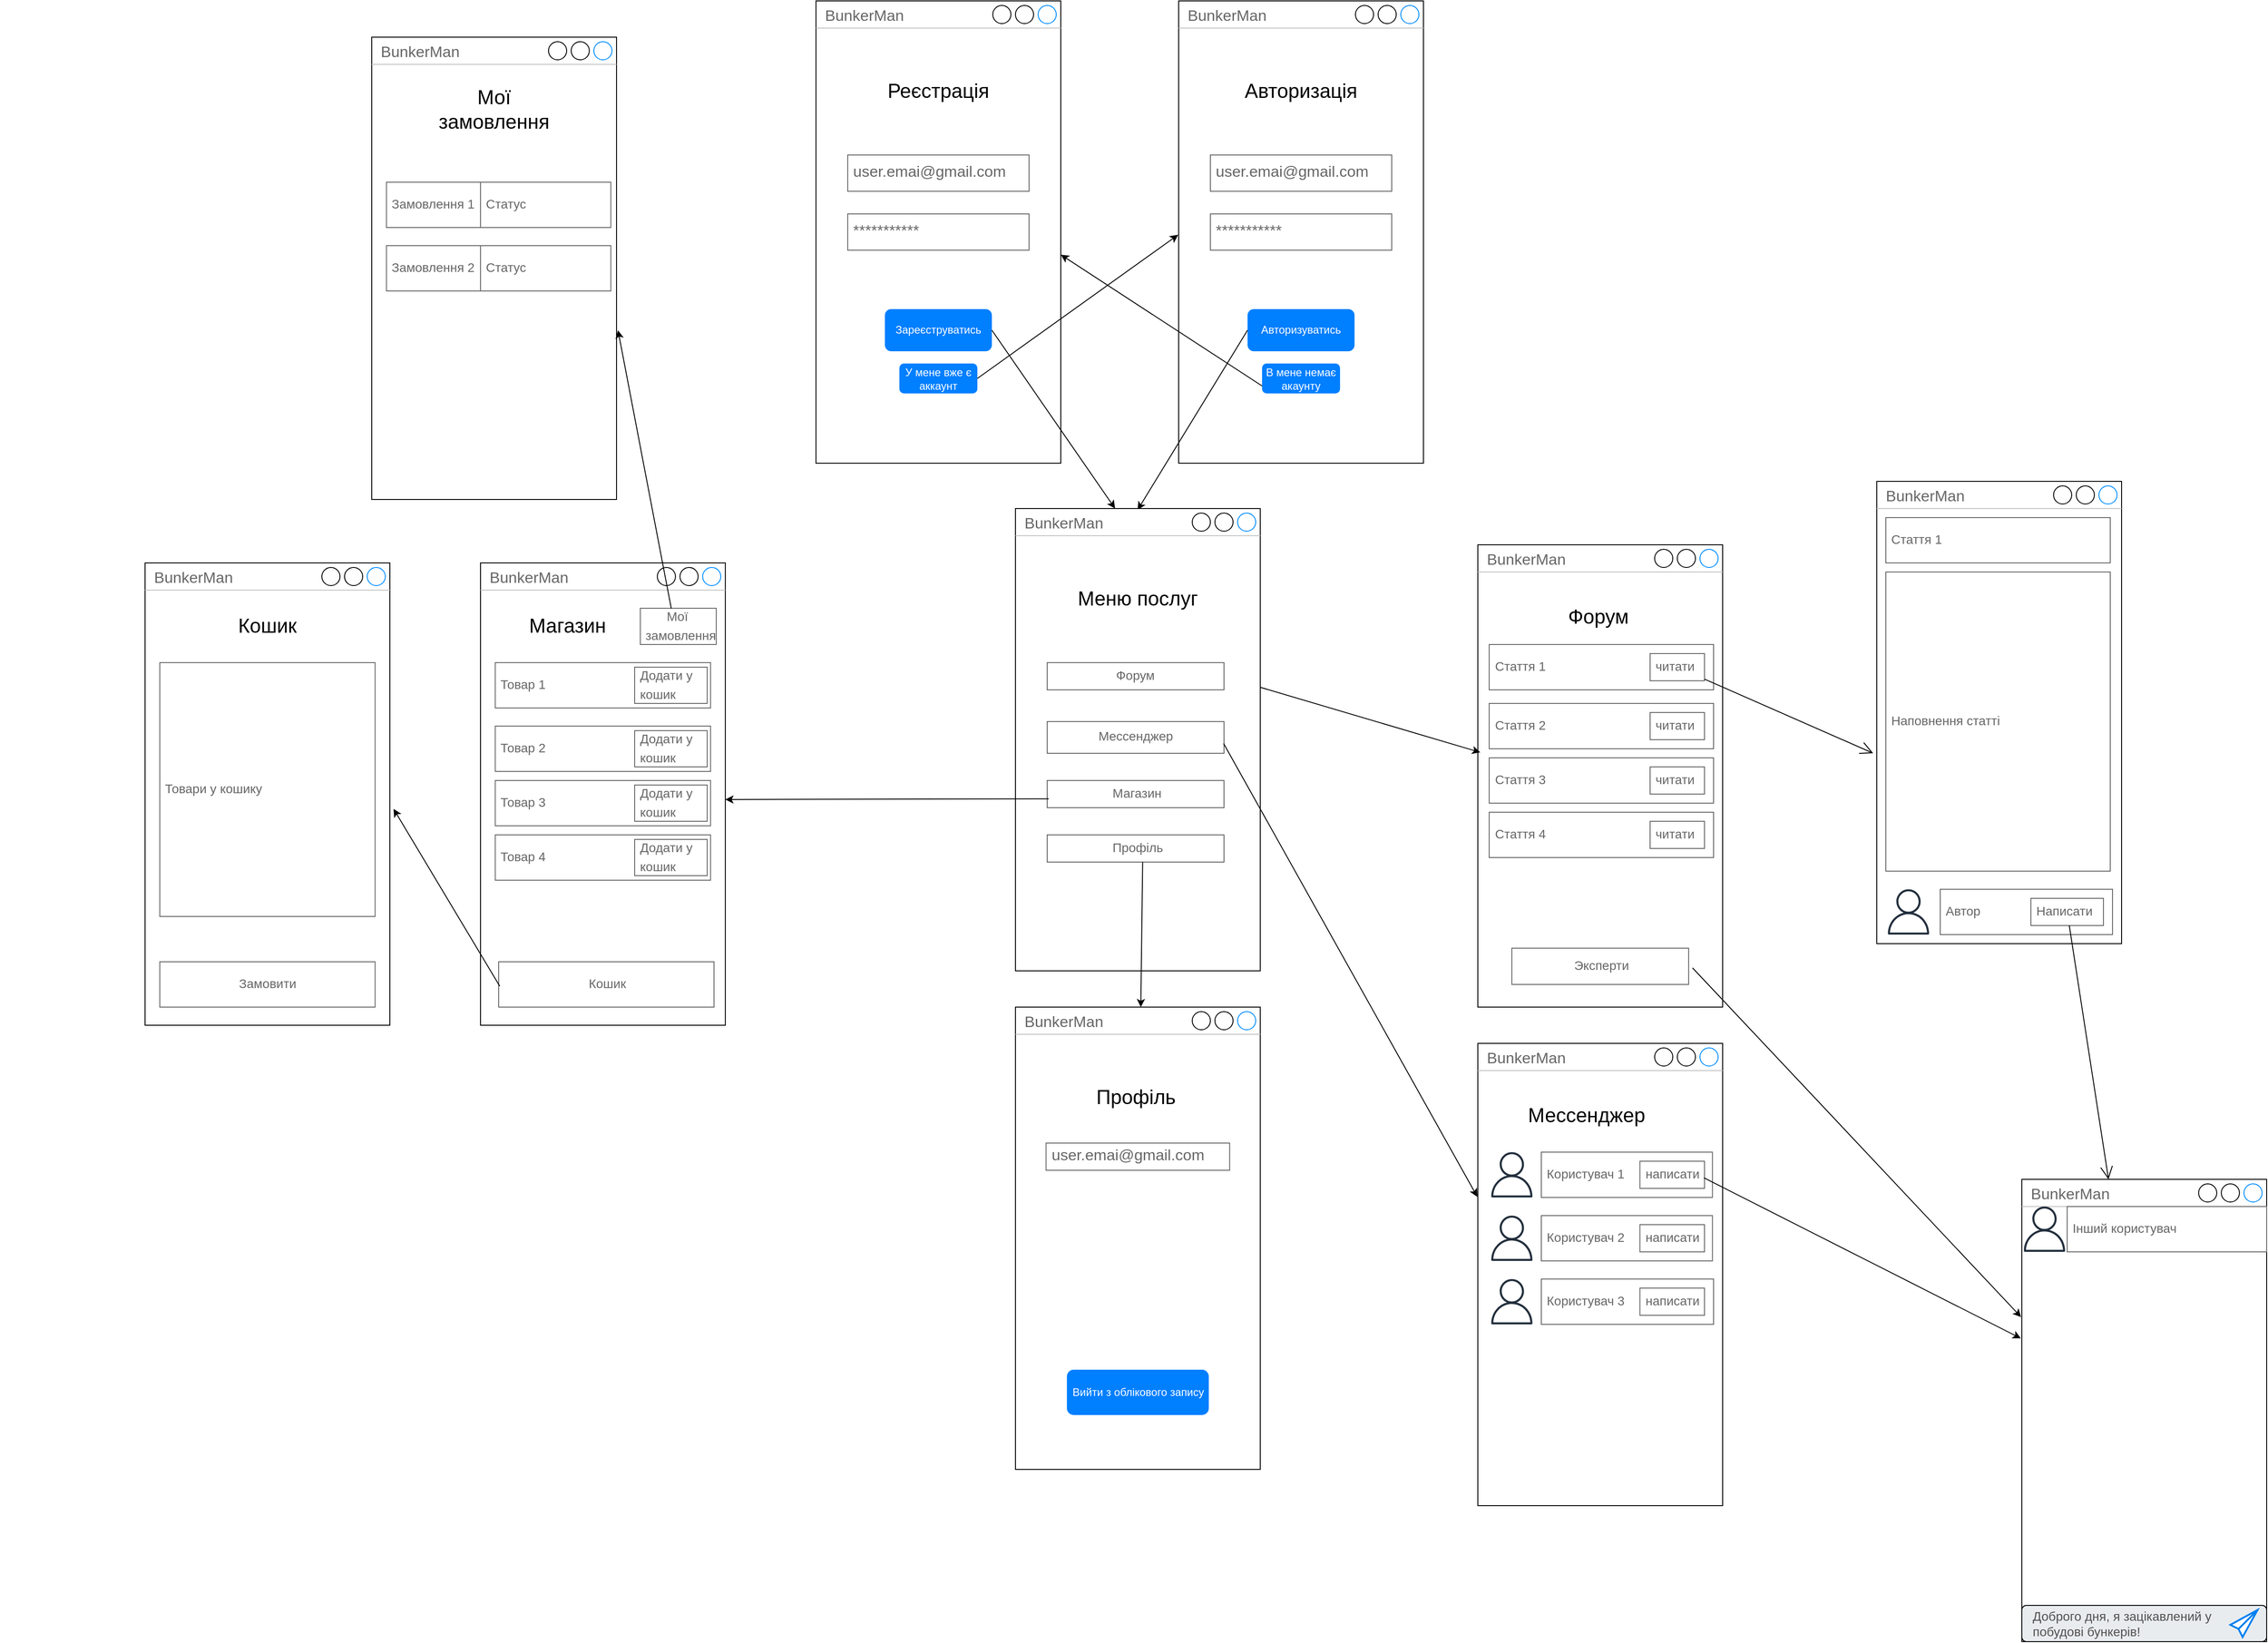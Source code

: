 <mxfile version="22.0.8" type="device" pages="3">
  <diagram id="u8xKycBFvYfiMleegf5N" name="Страница — 3">
    <mxGraphModel dx="6570" dy="2643" grid="1" gridSize="10" guides="1" tooltips="1" connect="1" arrows="1" fold="1" page="1" pageScale="1" pageWidth="1950" pageHeight="1410" math="0" shadow="0">
      <root>
        <mxCell id="0" />
        <mxCell id="1" parent="0" />
        <mxCell id="Aqq1I214zee01IiZER_P-8" value="" style="group" parent="1" vertex="1" connectable="0">
          <mxGeometry x="170" y="330" width="270" height="510" as="geometry" />
        </mxCell>
        <mxCell id="ZAoN_T7L9VO_6eI0HGAk-2" value="BunkerMan" style="strokeWidth=1;shadow=0;dashed=0;align=center;html=1;shape=mxgraph.mockup.containers.window;align=left;verticalAlign=top;spacingLeft=8;strokeColor2=#008cff;strokeColor3=#c4c4c4;fontColor=#666666;mainText=;fontSize=17;labelBackgroundColor=none;whiteSpace=wrap;" parent="Aqq1I214zee01IiZER_P-8" vertex="1">
          <mxGeometry width="270" height="510" as="geometry" />
        </mxCell>
        <mxCell id="Aqq1I214zee01IiZER_P-1" value="user.emai@gmail.com" style="strokeWidth=1;shadow=0;dashed=0;align=center;html=1;shape=mxgraph.mockup.text.textBox;fontColor=#666666;align=left;fontSize=17;spacingLeft=4;spacingTop=-3;whiteSpace=wrap;strokeColor=#666666;mainText=" parent="Aqq1I214zee01IiZER_P-8" vertex="1">
          <mxGeometry x="35" y="170" width="200" height="40" as="geometry" />
        </mxCell>
        <mxCell id="Aqq1I214zee01IiZER_P-2" value="***********" style="strokeWidth=1;shadow=0;dashed=0;align=center;html=1;shape=mxgraph.mockup.text.textBox;fontColor=#666666;align=left;fontSize=17;spacingLeft=4;spacingTop=-3;whiteSpace=wrap;strokeColor=#666666;mainText=" parent="Aqq1I214zee01IiZER_P-8" vertex="1">
          <mxGeometry x="35" y="235" width="200" height="40" as="geometry" />
        </mxCell>
        <mxCell id="Aqq1I214zee01IiZER_P-4" value="Реєстрація" style="text;html=1;strokeColor=none;fillColor=none;align=center;verticalAlign=middle;whiteSpace=wrap;rounded=0;fontSize=22;" parent="Aqq1I214zee01IiZER_P-8" vertex="1">
          <mxGeometry x="60" y="70" width="150" height="60" as="geometry" />
        </mxCell>
        <mxCell id="Aqq1I214zee01IiZER_P-6" value="Зареєструватись" style="rounded=1;fillColor=#007FFF;strokeColor=none;html=1;whiteSpace=wrap;fontColor=#ffffff;align=center;verticalAlign=middle;fontStyle=0;fontSize=12;sketch=0;" parent="Aqq1I214zee01IiZER_P-8" vertex="1">
          <mxGeometry x="76" y="340" width="118" height="46.5" as="geometry" />
        </mxCell>
        <mxCell id="Aqq1I214zee01IiZER_P-7" value="У мене вже є аккаунт" style="rounded=1;fillColor=#007FFF;strokeColor=none;html=1;whiteSpace=wrap;fontColor=#ffffff;align=center;verticalAlign=middle;fontStyle=0;fontSize=12;sketch=0;" parent="Aqq1I214zee01IiZER_P-8" vertex="1">
          <mxGeometry x="92" y="400" width="86" height="33" as="geometry" />
        </mxCell>
        <mxCell id="Aqq1I214zee01IiZER_P-10" value="" style="group" parent="1" vertex="1" connectable="0">
          <mxGeometry x="570" y="330" width="270" height="510" as="geometry" />
        </mxCell>
        <mxCell id="Aqq1I214zee01IiZER_P-11" value="BunkerMan" style="strokeWidth=1;shadow=0;dashed=0;align=center;html=1;shape=mxgraph.mockup.containers.window;align=left;verticalAlign=top;spacingLeft=8;strokeColor2=#008cff;strokeColor3=#c4c4c4;fontColor=#666666;mainText=;fontSize=17;labelBackgroundColor=none;whiteSpace=wrap;" parent="Aqq1I214zee01IiZER_P-10" vertex="1">
          <mxGeometry width="270" height="510" as="geometry" />
        </mxCell>
        <mxCell id="Aqq1I214zee01IiZER_P-12" value="user.emai@gmail.com" style="strokeWidth=1;shadow=0;dashed=0;align=center;html=1;shape=mxgraph.mockup.text.textBox;fontColor=#666666;align=left;fontSize=17;spacingLeft=4;spacingTop=-3;whiteSpace=wrap;strokeColor=#666666;mainText=" parent="Aqq1I214zee01IiZER_P-10" vertex="1">
          <mxGeometry x="35" y="170" width="200" height="40" as="geometry" />
        </mxCell>
        <mxCell id="Aqq1I214zee01IiZER_P-13" value="***********" style="strokeWidth=1;shadow=0;dashed=0;align=center;html=1;shape=mxgraph.mockup.text.textBox;fontColor=#666666;align=left;fontSize=17;spacingLeft=4;spacingTop=-3;whiteSpace=wrap;strokeColor=#666666;mainText=" parent="Aqq1I214zee01IiZER_P-10" vertex="1">
          <mxGeometry x="35" y="235" width="200" height="40" as="geometry" />
        </mxCell>
        <mxCell id="Aqq1I214zee01IiZER_P-14" value="Авторизація" style="text;html=1;strokeColor=none;fillColor=none;align=center;verticalAlign=middle;whiteSpace=wrap;rounded=0;fontSize=22;" parent="Aqq1I214zee01IiZER_P-10" vertex="1">
          <mxGeometry x="60" y="70" width="150" height="60" as="geometry" />
        </mxCell>
        <mxCell id="Aqq1I214zee01IiZER_P-15" value="Авторизуватись" style="rounded=1;fillColor=#007FFF;strokeColor=none;html=1;whiteSpace=wrap;fontColor=#ffffff;align=center;verticalAlign=middle;fontStyle=0;fontSize=12;sketch=0;" parent="Aqq1I214zee01IiZER_P-10" vertex="1">
          <mxGeometry x="76" y="340" width="118" height="46.5" as="geometry" />
        </mxCell>
        <mxCell id="Aqq1I214zee01IiZER_P-16" value="В мене немає акаунту" style="rounded=1;fillColor=#007FFF;strokeColor=none;html=1;whiteSpace=wrap;fontColor=#ffffff;align=center;verticalAlign=middle;fontStyle=0;fontSize=12;sketch=0;" parent="Aqq1I214zee01IiZER_P-10" vertex="1">
          <mxGeometry x="92" y="400" width="86" height="33" as="geometry" />
        </mxCell>
        <mxCell id="Aqq1I214zee01IiZER_P-31" value="" style="endArrow=classic;html=1;rounded=0;exitX=0;exitY=0.75;exitDx=0;exitDy=0;entryX=1;entryY=0.549;entryDx=0;entryDy=0;entryPerimeter=0;" parent="1" source="Aqq1I214zee01IiZER_P-16" target="ZAoN_T7L9VO_6eI0HGAk-2" edge="1">
          <mxGeometry width="50" height="50" relative="1" as="geometry">
            <mxPoint x="700" y="720" as="sourcePoint" />
            <mxPoint x="750" y="670" as="targetPoint" />
          </mxGeometry>
        </mxCell>
        <mxCell id="Aqq1I214zee01IiZER_P-33" value="" style="endArrow=classic;html=1;rounded=0;exitX=1;exitY=0.5;exitDx=0;exitDy=0;entryX=-0.002;entryY=0.506;entryDx=0;entryDy=0;entryPerimeter=0;" parent="1" source="Aqq1I214zee01IiZER_P-7" target="Aqq1I214zee01IiZER_P-11" edge="1">
          <mxGeometry width="50" height="50" relative="1" as="geometry">
            <mxPoint x="700" y="720" as="sourcePoint" />
            <mxPoint x="750" y="670" as="targetPoint" />
          </mxGeometry>
        </mxCell>
        <mxCell id="Aqq1I214zee01IiZER_P-34" value="" style="endArrow=classic;html=1;rounded=0;exitX=0;exitY=0.5;exitDx=0;exitDy=0;entryX=0.499;entryY=0.003;entryDx=0;entryDy=0;entryPerimeter=0;" parent="1" source="Aqq1I214zee01IiZER_P-15" target="Aqq1I214zee01IiZER_P-23" edge="1">
          <mxGeometry width="50" height="50" relative="1" as="geometry">
            <mxPoint x="700" y="830" as="sourcePoint" />
            <mxPoint x="750" y="780" as="targetPoint" />
          </mxGeometry>
        </mxCell>
        <mxCell id="Aqq1I214zee01IiZER_P-35" value="" style="endArrow=classic;html=1;rounded=0;exitX=1;exitY=0.5;exitDx=0;exitDy=0;entryX=0.407;entryY=0;entryDx=0;entryDy=0;entryPerimeter=0;" parent="1" source="Aqq1I214zee01IiZER_P-6" target="Aqq1I214zee01IiZER_P-23" edge="1">
          <mxGeometry width="50" height="50" relative="1" as="geometry">
            <mxPoint x="700" y="830" as="sourcePoint" />
            <mxPoint x="750" y="780" as="targetPoint" />
          </mxGeometry>
        </mxCell>
        <mxCell id="Aqq1I214zee01IiZER_P-36" value="" style="group" parent="1" vertex="1" connectable="0">
          <mxGeometry x="-200" y="950" width="270" height="750" as="geometry" />
        </mxCell>
        <mxCell id="Aqq1I214zee01IiZER_P-37" value="BunkerMan" style="strokeWidth=1;shadow=0;dashed=0;align=center;html=1;shape=mxgraph.mockup.containers.window;align=left;verticalAlign=top;spacingLeft=8;strokeColor2=#008cff;strokeColor3=#c4c4c4;fontColor=#666666;mainText=;fontSize=17;labelBackgroundColor=none;whiteSpace=wrap;" parent="Aqq1I214zee01IiZER_P-36" vertex="1">
          <mxGeometry width="270" height="510" as="geometry" />
        </mxCell>
        <mxCell id="Aqq1I214zee01IiZER_P-40" value="Магазин" style="text;html=1;strokeColor=none;fillColor=none;align=center;verticalAlign=middle;whiteSpace=wrap;rounded=0;fontSize=22;" parent="Aqq1I214zee01IiZER_P-36" vertex="1">
          <mxGeometry x="16.25" y="40" width="160" height="60" as="geometry" />
        </mxCell>
        <mxCell id="Aqq1I214zee01IiZER_P-49" value="" style="group" parent="Aqq1I214zee01IiZER_P-36" vertex="1" connectable="0">
          <mxGeometry x="-530" width="800" height="750" as="geometry" />
        </mxCell>
        <mxCell id="KywnLDhE76TLJsrBMPEk-100" value="&lt;span style=&quot;font-size: 14px;&quot;&gt;&lt;span style=&quot;white-space: pre;&quot;&gt;&#x9;&lt;/span&gt;&lt;span style=&quot;white-space: pre;&quot;&gt;&#x9;&lt;/span&gt;&lt;span style=&quot;white-space: pre;&quot;&gt;&#x9;&lt;/span&gt;Кошик&lt;/span&gt;" style="strokeWidth=1;shadow=0;dashed=0;align=center;html=1;shape=mxgraph.mockup.text.textBox;fontColor=#666666;align=left;fontSize=17;spacingLeft=4;spacingTop=-3;whiteSpace=wrap;strokeColor=#666666;mainText=" parent="Aqq1I214zee01IiZER_P-49" vertex="1">
          <mxGeometry x="550" y="440" width="237.5" height="50" as="geometry" />
        </mxCell>
        <mxCell id="KywnLDhE76TLJsrBMPEk-101" value="&lt;span style=&quot;font-size: 14px;&quot;&gt;&amp;nbsp; &amp;nbsp; &amp;nbsp; Мої замовлення&lt;br&gt;&lt;/span&gt;" style="strokeWidth=1;shadow=0;dashed=0;align=center;html=1;shape=mxgraph.mockup.text.textBox;fontColor=#666666;align=left;fontSize=17;spacingLeft=4;spacingTop=-3;whiteSpace=wrap;strokeColor=#666666;mainText=" parent="Aqq1I214zee01IiZER_P-49" vertex="1">
          <mxGeometry x="706.25" y="50" width="83.75" height="40" as="geometry" />
        </mxCell>
        <mxCell id="KywnLDhE76TLJsrBMPEk-148" value="BunkerMan" style="strokeWidth=1;shadow=0;dashed=0;align=center;html=1;shape=mxgraph.mockup.containers.window;align=left;verticalAlign=top;spacingLeft=8;strokeColor2=#008cff;strokeColor3=#c4c4c4;fontColor=#666666;mainText=;fontSize=17;labelBackgroundColor=none;whiteSpace=wrap;" parent="Aqq1I214zee01IiZER_P-49" vertex="1">
          <mxGeometry x="160" width="270" height="510" as="geometry" />
        </mxCell>
        <mxCell id="KywnLDhE76TLJsrBMPEk-152" value="&lt;span style=&quot;font-size: 14px;&quot;&gt;&lt;span style=&quot;white-space: pre;&quot;&gt;&#x9;&lt;/span&gt;&lt;span style=&quot;white-space: pre;&quot;&gt;&#x9;&lt;/span&gt;&amp;nbsp; &amp;nbsp; &amp;nbsp;Замовити&lt;/span&gt;" style="strokeWidth=1;shadow=0;dashed=0;align=center;html=1;shape=mxgraph.mockup.text.textBox;fontColor=#666666;align=left;fontSize=17;spacingLeft=4;spacingTop=-3;whiteSpace=wrap;strokeColor=#666666;mainText=" parent="Aqq1I214zee01IiZER_P-49" vertex="1">
          <mxGeometry x="176.25" y="440" width="237.5" height="50" as="geometry" />
        </mxCell>
        <mxCell id="KywnLDhE76TLJsrBMPEk-153" value="&lt;span style=&quot;font-size: 14px;&quot;&gt;Товари у кошику&lt;/span&gt;" style="strokeWidth=1;shadow=0;dashed=0;align=center;html=1;shape=mxgraph.mockup.text.textBox;fontColor=#666666;align=left;fontSize=17;spacingLeft=4;spacingTop=-3;whiteSpace=wrap;strokeColor=#666666;mainText=" parent="Aqq1I214zee01IiZER_P-49" vertex="1">
          <mxGeometry x="176.25" y="110" width="237.5" height="280" as="geometry" />
        </mxCell>
        <mxCell id="KywnLDhE76TLJsrBMPEk-154" value="Кошик" style="text;html=1;strokeColor=none;fillColor=none;align=center;verticalAlign=middle;whiteSpace=wrap;rounded=0;fontSize=22;" parent="Aqq1I214zee01IiZER_P-49" vertex="1">
          <mxGeometry x="215" y="40" width="160" height="60" as="geometry" />
        </mxCell>
        <mxCell id="Aqq1I214zee01IiZER_P-58" value="" style="endArrow=classic;html=1;rounded=0;entryX=1.015;entryY=0.532;entryDx=0;entryDy=0;entryPerimeter=0;exitX=0.005;exitY=0.538;exitDx=0;exitDy=0;exitPerimeter=0;" parent="Aqq1I214zee01IiZER_P-49" source="KywnLDhE76TLJsrBMPEk-100" target="KywnLDhE76TLJsrBMPEk-148" edge="1">
          <mxGeometry width="50" height="50" relative="1" as="geometry">
            <mxPoint x="530" y="222" as="sourcePoint" />
            <mxPoint x="268.38" y="221.85" as="targetPoint" />
          </mxGeometry>
        </mxCell>
        <mxCell id="KywnLDhE76TLJsrBMPEk-89" value="&lt;span style=&quot;font-size: 14px;&quot;&gt;Товар 1&lt;/span&gt;" style="strokeWidth=1;shadow=0;dashed=0;align=center;html=1;shape=mxgraph.mockup.text.textBox;fontColor=#666666;align=left;fontSize=17;spacingLeft=4;spacingTop=-3;whiteSpace=wrap;strokeColor=#666666;mainText=" parent="Aqq1I214zee01IiZER_P-36" vertex="1">
          <mxGeometry x="16.25" y="110" width="237.5" height="50" as="geometry" />
        </mxCell>
        <mxCell id="KywnLDhE76TLJsrBMPEk-91" value="&lt;span style=&quot;font-size: 14px;&quot;&gt;Товар 2&lt;/span&gt;" style="strokeWidth=1;shadow=0;dashed=0;align=center;html=1;shape=mxgraph.mockup.text.textBox;fontColor=#666666;align=left;fontSize=17;spacingLeft=4;spacingTop=-3;whiteSpace=wrap;strokeColor=#666666;mainText=" parent="Aqq1I214zee01IiZER_P-36" vertex="1">
          <mxGeometry x="16.25" y="180" width="237.5" height="50" as="geometry" />
        </mxCell>
        <mxCell id="KywnLDhE76TLJsrBMPEk-93" value="&lt;span style=&quot;font-size: 14px;&quot;&gt;Товар 3&lt;/span&gt;" style="strokeWidth=1;shadow=0;dashed=0;align=center;html=1;shape=mxgraph.mockup.text.textBox;fontColor=#666666;align=left;fontSize=17;spacingLeft=4;spacingTop=-3;whiteSpace=wrap;strokeColor=#666666;mainText=" parent="Aqq1I214zee01IiZER_P-36" vertex="1">
          <mxGeometry x="16.25" y="240" width="237.5" height="50" as="geometry" />
        </mxCell>
        <mxCell id="KywnLDhE76TLJsrBMPEk-95" value="&lt;span style=&quot;font-size: 14px;&quot;&gt;Товар 4&lt;/span&gt;" style="strokeWidth=1;shadow=0;dashed=0;align=center;html=1;shape=mxgraph.mockup.text.textBox;fontColor=#666666;align=left;fontSize=17;spacingLeft=4;spacingTop=-3;whiteSpace=wrap;strokeColor=#666666;mainText=" parent="Aqq1I214zee01IiZER_P-36" vertex="1">
          <mxGeometry x="16.25" y="300" width="237.5" height="50" as="geometry" />
        </mxCell>
        <mxCell id="KywnLDhE76TLJsrBMPEk-96" value="&lt;span style=&quot;font-size: 14px;&quot;&gt;Додати у&lt;br&gt;кошик&lt;br&gt;&lt;/span&gt;" style="strokeWidth=1;shadow=0;dashed=0;align=center;html=1;shape=mxgraph.mockup.text.textBox;fontColor=#666666;align=left;fontSize=17;spacingLeft=4;spacingTop=-3;whiteSpace=wrap;strokeColor=#666666;mainText=" parent="Aqq1I214zee01IiZER_P-36" vertex="1">
          <mxGeometry x="170" y="305" width="80" height="40" as="geometry" />
        </mxCell>
        <mxCell id="KywnLDhE76TLJsrBMPEk-97" value="&lt;span style=&quot;font-size: 14px;&quot;&gt;Додати у&lt;br&gt;кошик&lt;br&gt;&lt;/span&gt;" style="strokeWidth=1;shadow=0;dashed=0;align=center;html=1;shape=mxgraph.mockup.text.textBox;fontColor=#666666;align=left;fontSize=17;spacingLeft=4;spacingTop=-3;whiteSpace=wrap;strokeColor=#666666;mainText=" parent="Aqq1I214zee01IiZER_P-36" vertex="1">
          <mxGeometry x="170" y="245" width="80" height="40" as="geometry" />
        </mxCell>
        <mxCell id="KywnLDhE76TLJsrBMPEk-98" value="&lt;span style=&quot;font-size: 14px;&quot;&gt;Додати у&lt;br&gt;кошик&lt;br&gt;&lt;/span&gt;" style="strokeWidth=1;shadow=0;dashed=0;align=center;html=1;shape=mxgraph.mockup.text.textBox;fontColor=#666666;align=left;fontSize=17;spacingLeft=4;spacingTop=-3;whiteSpace=wrap;strokeColor=#666666;mainText=" parent="Aqq1I214zee01IiZER_P-36" vertex="1">
          <mxGeometry x="170" y="185" width="80" height="40" as="geometry" />
        </mxCell>
        <mxCell id="KywnLDhE76TLJsrBMPEk-99" value="&lt;span style=&quot;font-size: 14px;&quot;&gt;Додати у&lt;br&gt;кошик&lt;br&gt;&lt;/span&gt;" style="strokeWidth=1;shadow=0;dashed=0;align=center;html=1;shape=mxgraph.mockup.text.textBox;fontColor=#666666;align=left;fontSize=17;spacingLeft=4;spacingTop=-3;whiteSpace=wrap;strokeColor=#666666;mainText=" parent="Aqq1I214zee01IiZER_P-36" vertex="1">
          <mxGeometry x="170" y="115" width="80" height="40" as="geometry" />
        </mxCell>
        <mxCell id="Aqq1I214zee01IiZER_P-59" value="" style="group" parent="1" vertex="1" connectable="0">
          <mxGeometry x="390" y="1440" width="270" height="510" as="geometry" />
        </mxCell>
        <mxCell id="Aqq1I214zee01IiZER_P-60" value="BunkerMan" style="strokeWidth=1;shadow=0;dashed=0;align=center;html=1;shape=mxgraph.mockup.containers.window;align=left;verticalAlign=top;spacingLeft=8;strokeColor2=#008cff;strokeColor3=#c4c4c4;fontColor=#666666;mainText=;fontSize=17;labelBackgroundColor=none;whiteSpace=wrap;" parent="Aqq1I214zee01IiZER_P-59" vertex="1">
          <mxGeometry width="270" height="510" as="geometry" />
        </mxCell>
        <mxCell id="Aqq1I214zee01IiZER_P-61" value="Профіль" style="text;html=1;strokeColor=none;fillColor=none;align=center;verticalAlign=middle;whiteSpace=wrap;rounded=0;fontSize=22;" parent="Aqq1I214zee01IiZER_P-59" vertex="1">
          <mxGeometry x="52.5" y="70" width="160" height="60" as="geometry" />
        </mxCell>
        <mxCell id="Aqq1I214zee01IiZER_P-62" value="user.emai@gmail.com" style="strokeWidth=1;shadow=0;dashed=0;align=center;html=1;shape=mxgraph.mockup.text.textBox;fontColor=#666666;align=left;fontSize=17;spacingLeft=4;spacingTop=-3;whiteSpace=wrap;strokeColor=#666666;mainText=" parent="Aqq1I214zee01IiZER_P-59" vertex="1">
          <mxGeometry x="33.75" y="150" width="202.5" height="30" as="geometry" />
        </mxCell>
        <mxCell id="Aqq1I214zee01IiZER_P-66" value="Вийти з облікового запису" style="rounded=1;fillColor=#007FFF;strokeColor=none;html=1;whiteSpace=wrap;fontColor=#ffffff;align=center;verticalAlign=middle;fontStyle=0;fontSize=12;sketch=0;" parent="Aqq1I214zee01IiZER_P-59" vertex="1">
          <mxGeometry x="56.75" y="400" width="156.5" height="50" as="geometry" />
        </mxCell>
        <mxCell id="Aqq1I214zee01IiZER_P-67" value="" style="group" parent="1" vertex="1" connectable="0">
          <mxGeometry x="900" y="930" width="270" height="510" as="geometry" />
        </mxCell>
        <mxCell id="Aqq1I214zee01IiZER_P-68" value="BunkerMan" style="strokeWidth=1;shadow=0;dashed=0;align=center;html=1;shape=mxgraph.mockup.containers.window;align=left;verticalAlign=top;spacingLeft=8;strokeColor2=#008cff;strokeColor3=#c4c4c4;fontColor=#666666;mainText=;fontSize=17;labelBackgroundColor=none;whiteSpace=wrap;" parent="Aqq1I214zee01IiZER_P-67" vertex="1">
          <mxGeometry width="270" height="510" as="geometry" />
        </mxCell>
        <mxCell id="Aqq1I214zee01IiZER_P-69" value="Форум" style="text;html=1;strokeColor=none;fillColor=none;align=center;verticalAlign=middle;whiteSpace=wrap;rounded=0;fontSize=22;" parent="Aqq1I214zee01IiZER_P-67" vertex="1">
          <mxGeometry x="52.5" y="50" width="160" height="60" as="geometry" />
        </mxCell>
        <mxCell id="Aqq1I214zee01IiZER_P-70" value="&lt;span style=&quot;font-size: 14px;&quot;&gt;&amp;nbsp; &amp;nbsp; &amp;nbsp; &amp;nbsp; &amp;nbsp; &amp;nbsp; &amp;nbsp; &amp;nbsp; Эксперти&lt;/span&gt;" style="strokeWidth=1;shadow=0;dashed=0;align=center;html=1;shape=mxgraph.mockup.text.textBox;fontColor=#666666;align=left;fontSize=17;spacingLeft=4;spacingTop=-3;whiteSpace=wrap;strokeColor=#666666;mainText=" parent="Aqq1I214zee01IiZER_P-67" vertex="1">
          <mxGeometry x="37.5" y="445" width="195" height="40" as="geometry" />
        </mxCell>
        <mxCell id="KywnLDhE76TLJsrBMPEk-1" value="&lt;span style=&quot;font-size: 14px;&quot;&gt;Стаття 1&lt;/span&gt;" style="strokeWidth=1;shadow=0;dashed=0;align=center;html=1;shape=mxgraph.mockup.text.textBox;fontColor=#666666;align=left;fontSize=17;spacingLeft=4;spacingTop=-3;whiteSpace=wrap;strokeColor=#666666;mainText=" parent="Aqq1I214zee01IiZER_P-67" vertex="1">
          <mxGeometry x="12.5" y="110" width="247.5" height="50" as="geometry" />
        </mxCell>
        <mxCell id="KywnLDhE76TLJsrBMPEk-2" value="&lt;span style=&quot;font-size: 14px;&quot;&gt;читати&lt;br&gt;&lt;/span&gt;" style="strokeWidth=1;shadow=0;dashed=0;align=center;html=1;shape=mxgraph.mockup.text.textBox;fontColor=#666666;align=left;fontSize=17;spacingLeft=4;spacingTop=-3;whiteSpace=wrap;strokeColor=#666666;mainText=" parent="Aqq1I214zee01IiZER_P-67" vertex="1">
          <mxGeometry x="190" y="120" width="60" height="30" as="geometry" />
        </mxCell>
        <mxCell id="KywnLDhE76TLJsrBMPEk-3" value="&lt;span style=&quot;font-size: 14px;&quot;&gt;Стаття 2&lt;/span&gt;" style="strokeWidth=1;shadow=0;dashed=0;align=center;html=1;shape=mxgraph.mockup.text.textBox;fontColor=#666666;align=left;fontSize=17;spacingLeft=4;spacingTop=-3;whiteSpace=wrap;strokeColor=#666666;mainText=" parent="Aqq1I214zee01IiZER_P-67" vertex="1">
          <mxGeometry x="12.5" y="175" width="247.5" height="50" as="geometry" />
        </mxCell>
        <mxCell id="KywnLDhE76TLJsrBMPEk-4" value="&lt;span style=&quot;font-size: 14px;&quot;&gt;читати&lt;br&gt;&lt;/span&gt;" style="strokeWidth=1;shadow=0;dashed=0;align=center;html=1;shape=mxgraph.mockup.text.textBox;fontColor=#666666;align=left;fontSize=17;spacingLeft=4;spacingTop=-3;whiteSpace=wrap;strokeColor=#666666;mainText=" parent="Aqq1I214zee01IiZER_P-67" vertex="1">
          <mxGeometry x="190" y="185" width="60" height="30" as="geometry" />
        </mxCell>
        <mxCell id="KywnLDhE76TLJsrBMPEk-5" value="&lt;span style=&quot;font-size: 14px;&quot;&gt;Стаття 3&lt;/span&gt;" style="strokeWidth=1;shadow=0;dashed=0;align=center;html=1;shape=mxgraph.mockup.text.textBox;fontColor=#666666;align=left;fontSize=17;spacingLeft=4;spacingTop=-3;whiteSpace=wrap;strokeColor=#666666;mainText=" parent="Aqq1I214zee01IiZER_P-67" vertex="1">
          <mxGeometry x="12.5" y="235" width="247.5" height="50" as="geometry" />
        </mxCell>
        <mxCell id="KywnLDhE76TLJsrBMPEk-6" value="&lt;span style=&quot;font-size: 14px;&quot;&gt;читати&lt;br&gt;&lt;/span&gt;" style="strokeWidth=1;shadow=0;dashed=0;align=center;html=1;shape=mxgraph.mockup.text.textBox;fontColor=#666666;align=left;fontSize=17;spacingLeft=4;spacingTop=-3;whiteSpace=wrap;strokeColor=#666666;mainText=" parent="Aqq1I214zee01IiZER_P-67" vertex="1">
          <mxGeometry x="190" y="245" width="60" height="30" as="geometry" />
        </mxCell>
        <mxCell id="KywnLDhE76TLJsrBMPEk-7" value="&lt;span style=&quot;font-size: 14px;&quot;&gt;Стаття 4&lt;/span&gt;" style="strokeWidth=1;shadow=0;dashed=0;align=center;html=1;shape=mxgraph.mockup.text.textBox;fontColor=#666666;align=left;fontSize=17;spacingLeft=4;spacingTop=-3;whiteSpace=wrap;strokeColor=#666666;mainText=" parent="Aqq1I214zee01IiZER_P-67" vertex="1">
          <mxGeometry x="12.5" y="295" width="247.5" height="50" as="geometry" />
        </mxCell>
        <mxCell id="KywnLDhE76TLJsrBMPEk-8" value="&lt;span style=&quot;font-size: 14px;&quot;&gt;читати&lt;br&gt;&lt;/span&gt;" style="strokeWidth=1;shadow=0;dashed=0;align=center;html=1;shape=mxgraph.mockup.text.textBox;fontColor=#666666;align=left;fontSize=17;spacingLeft=4;spacingTop=-3;whiteSpace=wrap;strokeColor=#666666;mainText=" parent="Aqq1I214zee01IiZER_P-67" vertex="1">
          <mxGeometry x="190" y="305" width="60" height="30" as="geometry" />
        </mxCell>
        <mxCell id="Aqq1I214zee01IiZER_P-72" value="" style="endArrow=classic;html=1;rounded=0;exitX=1.011;exitY=0.533;exitDx=0;exitDy=0;exitPerimeter=0;entryX=0.01;entryY=0.449;entryDx=0;entryDy=0;entryPerimeter=0;" parent="1" source="Aqq1I214zee01IiZER_P-24" target="Aqq1I214zee01IiZER_P-68" edge="1">
          <mxGeometry width="50" height="50" relative="1" as="geometry">
            <mxPoint x="630" y="1050" as="sourcePoint" />
            <mxPoint x="680" y="1000" as="targetPoint" />
          </mxGeometry>
        </mxCell>
        <mxCell id="Aqq1I214zee01IiZER_P-74" value="BunkerMan" style="strokeWidth=1;shadow=0;dashed=0;align=center;html=1;shape=mxgraph.mockup.containers.window;align=left;verticalAlign=top;spacingLeft=8;strokeColor2=#008cff;strokeColor3=#c4c4c4;fontColor=#666666;mainText=;fontSize=17;labelBackgroundColor=none;whiteSpace=wrap;" parent="1" vertex="1">
          <mxGeometry x="1500" y="1630" width="270" height="510" as="geometry" />
        </mxCell>
        <mxCell id="Aqq1I214zee01IiZER_P-75" value="Доброго дня, я зацікавлений у&lt;br&gt;побудові бункерів!" style="html=1;shadow=0;dashed=0;shape=mxgraph.bootstrap.rrect;rSize=5;strokeColor=#000000;strokeWidth=1;fillColor=#E9ECEF;fontColor=#505050;whiteSpace=wrap;align=left;verticalAlign=middle;spacingLeft=10;fontSize=14;" parent="1" vertex="1">
          <mxGeometry x="1500" y="2100" width="270" height="40" as="geometry" />
        </mxCell>
        <mxCell id="Aqq1I214zee01IiZER_P-76" value="" style="html=1;verticalLabelPosition=bottom;align=center;labelBackgroundColor=#ffffff;verticalAlign=top;strokeWidth=2;strokeColor=#0080F0;shadow=0;dashed=0;shape=mxgraph.ios7.icons.pointer;" parent="1" vertex="1">
          <mxGeometry x="1730" y="2105" width="30" height="30" as="geometry" />
        </mxCell>
        <mxCell id="Aqq1I214zee01IiZER_P-77" value="" style="sketch=0;outlineConnect=0;fontColor=#232F3E;gradientColor=none;fillColor=#232F3D;strokeColor=none;dashed=0;verticalLabelPosition=bottom;verticalAlign=top;align=center;html=1;fontSize=12;fontStyle=0;aspect=fixed;pointerEvents=1;shape=mxgraph.aws4.user;" parent="1" vertex="1">
          <mxGeometry x="1500" y="1660" width="50" height="50" as="geometry" />
        </mxCell>
        <mxCell id="Aqq1I214zee01IiZER_P-78" value="&lt;span style=&quot;font-size: 14px;&quot;&gt;Інший користувач&lt;/span&gt;" style="strokeWidth=1;shadow=0;dashed=0;align=center;html=1;shape=mxgraph.mockup.text.textBox;fontColor=#666666;align=left;fontSize=17;spacingLeft=4;spacingTop=-3;whiteSpace=wrap;strokeColor=#666666;mainText=" parent="1" vertex="1">
          <mxGeometry x="1550" y="1660" width="220" height="50" as="geometry" />
        </mxCell>
        <mxCell id="Aqq1I214zee01IiZER_P-79" value="" style="endArrow=classic;html=1;rounded=0;exitX=1.022;exitY=0.543;exitDx=0;exitDy=0;exitPerimeter=0;entryX=-0.003;entryY=0.298;entryDx=0;entryDy=0;entryPerimeter=0;" parent="1" source="Aqq1I214zee01IiZER_P-70" target="Aqq1I214zee01IiZER_P-74" edge="1">
          <mxGeometry width="50" height="50" relative="1" as="geometry">
            <mxPoint x="1010" y="1240" as="sourcePoint" />
            <mxPoint x="1060" y="1190" as="targetPoint" />
          </mxGeometry>
        </mxCell>
        <mxCell id="0CA3p6Ihg73a1YQ8VfbU-1" value="" style="group" parent="1" vertex="1" connectable="0">
          <mxGeometry x="390" y="890" width="270" height="510" as="geometry" />
        </mxCell>
        <mxCell id="Aqq1I214zee01IiZER_P-23" value="BunkerMan" style="strokeWidth=1;shadow=0;dashed=0;align=center;html=1;shape=mxgraph.mockup.containers.window;align=left;verticalAlign=top;spacingLeft=8;strokeColor2=#008cff;strokeColor3=#c4c4c4;fontColor=#666666;mainText=;fontSize=17;labelBackgroundColor=none;whiteSpace=wrap;" parent="0CA3p6Ihg73a1YQ8VfbU-1" vertex="1">
          <mxGeometry width="270" height="510" as="geometry" />
        </mxCell>
        <mxCell id="Aqq1I214zee01IiZER_P-24" value="&lt;span style=&quot;font-size: 14px;&quot;&gt;&amp;nbsp; &amp;nbsp; &amp;nbsp; &amp;nbsp; &amp;nbsp; &amp;nbsp; &amp;nbsp; &amp;nbsp; &amp;nbsp; Форум&lt;/span&gt;" style="strokeWidth=1;shadow=0;dashed=0;align=center;html=1;shape=mxgraph.mockup.text.textBox;fontColor=#666666;align=left;fontSize=17;spacingLeft=4;spacingTop=-3;whiteSpace=wrap;strokeColor=#666666;mainText=" parent="0CA3p6Ihg73a1YQ8VfbU-1" vertex="1">
          <mxGeometry x="35" y="170" width="195" height="30" as="geometry" />
        </mxCell>
        <mxCell id="Aqq1I214zee01IiZER_P-25" value="&lt;span style=&quot;font-size: 14px;&quot;&gt;&amp;nbsp; &amp;nbsp; &amp;nbsp; &amp;nbsp; &amp;nbsp; &amp;nbsp; &amp;nbsp;Мессенджер&lt;/span&gt;" style="strokeWidth=1;shadow=0;dashed=0;align=center;html=1;shape=mxgraph.mockup.text.textBox;fontColor=#666666;align=left;fontSize=17;spacingLeft=4;spacingTop=-3;whiteSpace=wrap;strokeColor=#666666;mainText=" parent="0CA3p6Ihg73a1YQ8VfbU-1" vertex="1">
          <mxGeometry x="35" y="235" width="195" height="35" as="geometry" />
        </mxCell>
        <mxCell id="Aqq1I214zee01IiZER_P-26" value="Меню послуг" style="text;html=1;strokeColor=none;fillColor=none;align=center;verticalAlign=middle;whiteSpace=wrap;rounded=0;fontSize=22;" parent="0CA3p6Ihg73a1YQ8VfbU-1" vertex="1">
          <mxGeometry x="60" y="70" width="150" height="60" as="geometry" />
        </mxCell>
        <mxCell id="Aqq1I214zee01IiZER_P-29" value="&lt;font style=&quot;font-size: 14px;&quot;&gt;&amp;nbsp; &amp;nbsp; &amp;nbsp; &amp;nbsp; &amp;nbsp; &amp;nbsp; &amp;nbsp; &amp;nbsp; &amp;nbsp;Магазин&lt;/font&gt;" style="strokeWidth=1;shadow=0;dashed=0;align=center;html=1;shape=mxgraph.mockup.text.textBox;fontColor=#666666;align=left;fontSize=17;spacingLeft=4;spacingTop=-3;whiteSpace=wrap;strokeColor=#666666;mainText=" parent="0CA3p6Ihg73a1YQ8VfbU-1" vertex="1">
          <mxGeometry x="35" y="300" width="195" height="30" as="geometry" />
        </mxCell>
        <mxCell id="Aqq1I214zee01IiZER_P-30" value="&lt;font style=&quot;font-size: 14px;&quot;&gt;&amp;nbsp; &amp;nbsp; &amp;nbsp; &amp;nbsp; &amp;nbsp; &amp;nbsp; &amp;nbsp; &amp;nbsp; &amp;nbsp;Профіль&lt;/font&gt;" style="strokeWidth=1;shadow=0;dashed=0;align=center;html=1;shape=mxgraph.mockup.text.textBox;fontColor=#666666;align=left;fontSize=17;spacingLeft=4;spacingTop=-3;whiteSpace=wrap;strokeColor=#666666;mainText=" parent="0CA3p6Ihg73a1YQ8VfbU-1" vertex="1">
          <mxGeometry x="35" y="360" width="195" height="30" as="geometry" />
        </mxCell>
        <mxCell id="KywnLDhE76TLJsrBMPEk-9" value="BunkerMan" style="strokeWidth=1;shadow=0;dashed=0;align=center;html=1;shape=mxgraph.mockup.containers.window;align=left;verticalAlign=top;spacingLeft=8;strokeColor2=#008cff;strokeColor3=#c4c4c4;fontColor=#666666;mainText=;fontSize=17;labelBackgroundColor=none;whiteSpace=wrap;" parent="1" vertex="1">
          <mxGeometry x="1340" y="860" width="270" height="510" as="geometry" />
        </mxCell>
        <mxCell id="KywnLDhE76TLJsrBMPEk-15" value="" style="sketch=0;outlineConnect=0;fontColor=#232F3E;gradientColor=none;fillColor=#232F3D;strokeColor=none;dashed=0;verticalLabelPosition=bottom;verticalAlign=top;align=center;html=1;fontSize=12;fontStyle=0;aspect=fixed;pointerEvents=1;shape=mxgraph.aws4.user;" parent="1" vertex="1">
          <mxGeometry x="1350" y="1310" width="50" height="50" as="geometry" />
        </mxCell>
        <mxCell id="KywnLDhE76TLJsrBMPEk-16" value="&lt;span style=&quot;font-size: 14px;&quot;&gt;Автор&lt;/span&gt;" style="strokeWidth=1;shadow=0;dashed=0;align=center;html=1;shape=mxgraph.mockup.text.textBox;fontColor=#666666;align=left;fontSize=17;spacingLeft=4;spacingTop=-3;whiteSpace=wrap;strokeColor=#666666;mainText=" parent="1" vertex="1">
          <mxGeometry x="1410" y="1310" width="190" height="50" as="geometry" />
        </mxCell>
        <mxCell id="KywnLDhE76TLJsrBMPEk-17" value="&lt;span style=&quot;font-size: 14px;&quot;&gt;Написати&lt;/span&gt;" style="strokeWidth=1;shadow=0;dashed=0;align=center;html=1;shape=mxgraph.mockup.text.textBox;fontColor=#666666;align=left;fontSize=17;spacingLeft=4;spacingTop=-3;whiteSpace=wrap;strokeColor=#666666;mainText=" parent="1" vertex="1">
          <mxGeometry x="1510" y="1320" width="80" height="30" as="geometry" />
        </mxCell>
        <mxCell id="KywnLDhE76TLJsrBMPEk-18" value="" style="endArrow=open;endFill=1;endSize=12;html=1;rounded=0;entryX=-0.015;entryY=0.588;entryDx=0;entryDy=0;entryPerimeter=0;" parent="1" source="KywnLDhE76TLJsrBMPEk-2" target="KywnLDhE76TLJsrBMPEk-9" edge="1">
          <mxGeometry width="160" relative="1" as="geometry">
            <mxPoint x="1240" y="1470" as="sourcePoint" />
            <mxPoint x="1333" y="1172" as="targetPoint" />
          </mxGeometry>
        </mxCell>
        <mxCell id="KywnLDhE76TLJsrBMPEk-20" value="" style="endArrow=open;endFill=1;endSize=12;html=1;rounded=0;" parent="1" source="KywnLDhE76TLJsrBMPEk-17" target="Aqq1I214zee01IiZER_P-74" edge="1">
          <mxGeometry width="160" relative="1" as="geometry">
            <mxPoint x="1290" y="1330" as="sourcePoint" />
            <mxPoint x="1450" y="1330" as="targetPoint" />
          </mxGeometry>
        </mxCell>
        <mxCell id="KywnLDhE76TLJsrBMPEk-21" value="&lt;span style=&quot;font-size: 14px;&quot;&gt;Стаття 1&lt;/span&gt;" style="strokeWidth=1;shadow=0;dashed=0;align=center;html=1;shape=mxgraph.mockup.text.textBox;fontColor=#666666;align=left;fontSize=17;spacingLeft=4;spacingTop=-3;whiteSpace=wrap;strokeColor=#666666;mainText=" parent="1" vertex="1">
          <mxGeometry x="1350" y="900" width="247.5" height="50" as="geometry" />
        </mxCell>
        <mxCell id="KywnLDhE76TLJsrBMPEk-22" value="&lt;span style=&quot;font-size: 14px;&quot;&gt;Наповнення статті&lt;/span&gt;" style="strokeWidth=1;shadow=0;dashed=0;align=center;html=1;shape=mxgraph.mockup.text.textBox;fontColor=#666666;align=left;fontSize=17;spacingLeft=4;spacingTop=-3;whiteSpace=wrap;strokeColor=#666666;mainText=" parent="1" vertex="1">
          <mxGeometry x="1350" y="960" width="247.5" height="330" as="geometry" />
        </mxCell>
        <mxCell id="KywnLDhE76TLJsrBMPEk-71" value="BunkerMan" style="strokeWidth=1;shadow=0;dashed=0;align=center;html=1;shape=mxgraph.mockup.containers.window;align=left;verticalAlign=top;spacingLeft=8;strokeColor2=#008cff;strokeColor3=#c4c4c4;fontColor=#666666;mainText=;fontSize=17;labelBackgroundColor=none;whiteSpace=wrap;" parent="1" vertex="1">
          <mxGeometry x="900" y="1480" width="270" height="510" as="geometry" />
        </mxCell>
        <mxCell id="KywnLDhE76TLJsrBMPEk-72" value="Мессенджер" style="text;html=1;strokeColor=none;fillColor=none;align=center;verticalAlign=middle;whiteSpace=wrap;rounded=0;fontSize=22;" parent="1" vertex="1">
          <mxGeometry x="940" y="1530" width="160" height="60" as="geometry" />
        </mxCell>
        <mxCell id="KywnLDhE76TLJsrBMPEk-73" value="&lt;span style=&quot;font-size: 14px;&quot;&gt;Користувач 1&lt;/span&gt;" style="strokeWidth=1;shadow=0;dashed=0;align=center;html=1;shape=mxgraph.mockup.text.textBox;fontColor=#666666;align=left;fontSize=17;spacingLeft=4;spacingTop=-3;whiteSpace=wrap;strokeColor=#666666;mainText=" parent="1" vertex="1">
          <mxGeometry x="970" y="1600" width="188.75" height="50" as="geometry" />
        </mxCell>
        <mxCell id="KywnLDhE76TLJsrBMPEk-74" value="&lt;span style=&quot;font-size: 14px;&quot;&gt;написати&lt;br&gt;&lt;/span&gt;" style="strokeWidth=1;shadow=0;dashed=0;align=center;html=1;shape=mxgraph.mockup.text.textBox;fontColor=#666666;align=left;fontSize=17;spacingLeft=4;spacingTop=-3;whiteSpace=wrap;strokeColor=#666666;mainText=" parent="1" vertex="1">
          <mxGeometry x="1078.75" y="1610" width="71.25" height="30" as="geometry" />
        </mxCell>
        <mxCell id="KywnLDhE76TLJsrBMPEk-75" value="&lt;span style=&quot;font-size: 14px;&quot;&gt;Користувач 2&lt;/span&gt;" style="strokeWidth=1;shadow=0;dashed=0;align=center;html=1;shape=mxgraph.mockup.text.textBox;fontColor=#666666;align=left;fontSize=17;spacingLeft=4;spacingTop=-3;whiteSpace=wrap;strokeColor=#666666;mainText=" parent="1" vertex="1">
          <mxGeometry x="970" y="1670" width="188.75" height="50" as="geometry" />
        </mxCell>
        <mxCell id="KywnLDhE76TLJsrBMPEk-77" value="&lt;span style=&quot;font-size: 14px;&quot;&gt;Користувач 3&lt;/span&gt;" style="strokeWidth=1;shadow=0;dashed=0;align=center;html=1;shape=mxgraph.mockup.text.textBox;fontColor=#666666;align=left;fontSize=17;spacingLeft=4;spacingTop=-3;whiteSpace=wrap;strokeColor=#666666;mainText=" parent="1" vertex="1">
          <mxGeometry x="970" y="1740" width="190" height="50" as="geometry" />
        </mxCell>
        <mxCell id="KywnLDhE76TLJsrBMPEk-79" value="" style="sketch=0;outlineConnect=0;fontColor=#232F3E;gradientColor=none;fillColor=#232F3D;strokeColor=none;dashed=0;verticalLabelPosition=bottom;verticalAlign=top;align=center;html=1;fontSize=12;fontStyle=0;aspect=fixed;pointerEvents=1;shape=mxgraph.aws4.user;" parent="1" vertex="1">
          <mxGeometry x="912.5" y="1600" width="50" height="50" as="geometry" />
        </mxCell>
        <mxCell id="KywnLDhE76TLJsrBMPEk-81" value="" style="sketch=0;outlineConnect=0;fontColor=#232F3E;gradientColor=none;fillColor=#232F3D;strokeColor=none;dashed=0;verticalLabelPosition=bottom;verticalAlign=top;align=center;html=1;fontSize=12;fontStyle=0;aspect=fixed;pointerEvents=1;shape=mxgraph.aws4.user;" parent="1" vertex="1">
          <mxGeometry x="912.5" y="1670" width="50" height="50" as="geometry" />
        </mxCell>
        <mxCell id="KywnLDhE76TLJsrBMPEk-82" value="" style="sketch=0;outlineConnect=0;fontColor=#232F3E;gradientColor=none;fillColor=#232F3D;strokeColor=none;dashed=0;verticalLabelPosition=bottom;verticalAlign=top;align=center;html=1;fontSize=12;fontStyle=0;aspect=fixed;pointerEvents=1;shape=mxgraph.aws4.user;" parent="1" vertex="1">
          <mxGeometry x="912.5" y="1740" width="50" height="50" as="geometry" />
        </mxCell>
        <mxCell id="KywnLDhE76TLJsrBMPEk-83" value="&lt;span style=&quot;font-size: 14px;&quot;&gt;написати&lt;br&gt;&lt;/span&gt;" style="strokeWidth=1;shadow=0;dashed=0;align=center;html=1;shape=mxgraph.mockup.text.textBox;fontColor=#666666;align=left;fontSize=17;spacingLeft=4;spacingTop=-3;whiteSpace=wrap;strokeColor=#666666;mainText=" parent="1" vertex="1">
          <mxGeometry x="1078.75" y="1680" width="71.25" height="30" as="geometry" />
        </mxCell>
        <mxCell id="KywnLDhE76TLJsrBMPEk-84" value="&lt;span style=&quot;font-size: 14px;&quot;&gt;написати&lt;br&gt;&lt;/span&gt;" style="strokeWidth=1;shadow=0;dashed=0;align=center;html=1;shape=mxgraph.mockup.text.textBox;fontColor=#666666;align=left;fontSize=17;spacingLeft=4;spacingTop=-3;whiteSpace=wrap;strokeColor=#666666;mainText=" parent="1" vertex="1">
          <mxGeometry x="1078.75" y="1750" width="71.25" height="30" as="geometry" />
        </mxCell>
        <mxCell id="KywnLDhE76TLJsrBMPEk-85" value="" style="endArrow=classic;html=1;rounded=0;exitX=0.991;exitY=0.609;exitDx=0;exitDy=0;exitPerimeter=0;entryX=-0.004;entryY=0.344;entryDx=0;entryDy=0;entryPerimeter=0;" parent="1" source="KywnLDhE76TLJsrBMPEk-74" target="Aqq1I214zee01IiZER_P-74" edge="1">
          <mxGeometry width="50" height="50" relative="1" as="geometry">
            <mxPoint x="1147" y="1407" as="sourcePoint" />
            <mxPoint x="1420" y="1860" as="targetPoint" />
          </mxGeometry>
        </mxCell>
        <mxCell id="KywnLDhE76TLJsrBMPEk-86" value="" style="endArrow=classic;html=1;rounded=0;exitX=0.998;exitY=0.692;exitDx=0;exitDy=0;exitPerimeter=0;entryX=-0.002;entryY=0.332;entryDx=0;entryDy=0;entryPerimeter=0;" parent="1" source="Aqq1I214zee01IiZER_P-25" target="KywnLDhE76TLJsrBMPEk-71" edge="1">
          <mxGeometry width="50" height="50" relative="1" as="geometry">
            <mxPoint x="670" y="2027" as="sourcePoint" />
            <mxPoint x="1020" y="2204" as="targetPoint" />
          </mxGeometry>
        </mxCell>
        <mxCell id="KywnLDhE76TLJsrBMPEk-87" value="" style="endArrow=classic;html=1;rounded=0;exitX=0.54;exitY=1.001;exitDx=0;exitDy=0;exitPerimeter=0;" parent="1" source="Aqq1I214zee01IiZER_P-30" target="Aqq1I214zee01IiZER_P-60" edge="1">
          <mxGeometry width="50" height="50" relative="1" as="geometry">
            <mxPoint x="349.995" y="1290.45" as="sourcePoint" />
            <mxPoint x="351.85" y="1450" as="targetPoint" />
          </mxGeometry>
        </mxCell>
        <mxCell id="KywnLDhE76TLJsrBMPEk-88" value="" style="endArrow=classic;html=1;rounded=0;exitX=0.009;exitY=0.675;exitDx=0;exitDy=0;exitPerimeter=0;" parent="1" source="Aqq1I214zee01IiZER_P-29" edge="1">
          <mxGeometry width="50" height="50" relative="1" as="geometry">
            <mxPoint x="330" y="1240" as="sourcePoint" />
            <mxPoint x="70" y="1211" as="targetPoint" />
          </mxGeometry>
        </mxCell>
        <mxCell id="KywnLDhE76TLJsrBMPEk-156" value="BunkerMan" style="strokeWidth=1;shadow=0;dashed=0;align=center;html=1;shape=mxgraph.mockup.containers.window;align=left;verticalAlign=top;spacingLeft=8;strokeColor2=#008cff;strokeColor3=#c4c4c4;fontColor=#666666;mainText=;fontSize=17;labelBackgroundColor=none;whiteSpace=wrap;" parent="1" vertex="1">
          <mxGeometry x="-320" y="370" width="270" height="510" as="geometry" />
        </mxCell>
        <mxCell id="KywnLDhE76TLJsrBMPEk-157" value="Мої замовлення" style="text;html=1;strokeColor=none;fillColor=none;align=center;verticalAlign=middle;whiteSpace=wrap;rounded=0;fontSize=22;" parent="1" vertex="1">
          <mxGeometry x="-265" y="420" width="160" height="60" as="geometry" />
        </mxCell>
        <mxCell id="KywnLDhE76TLJsrBMPEk-158" value="&lt;span style=&quot;font-size: 14px;&quot;&gt;Замовлення 1&lt;/span&gt;" style="strokeWidth=1;shadow=0;dashed=0;align=center;html=1;shape=mxgraph.mockup.text.textBox;fontColor=#666666;align=left;fontSize=17;spacingLeft=4;spacingTop=-3;whiteSpace=wrap;strokeColor=#666666;mainText=" parent="1" vertex="1">
          <mxGeometry x="-303.75" y="530" width="237.5" height="50" as="geometry" />
        </mxCell>
        <mxCell id="KywnLDhE76TLJsrBMPEk-159" value="&lt;span style=&quot;font-size: 14px;&quot;&gt;Статус&lt;/span&gt;" style="strokeWidth=1;shadow=0;dashed=0;align=center;html=1;shape=mxgraph.mockup.text.textBox;fontColor=#666666;align=left;fontSize=17;spacingLeft=4;spacingTop=-3;whiteSpace=wrap;strokeColor=#666666;mainText=" parent="1" vertex="1">
          <mxGeometry x="-200" y="530" width="143.75" height="50" as="geometry" />
        </mxCell>
        <mxCell id="KywnLDhE76TLJsrBMPEk-160" value="&lt;span style=&quot;font-size: 14px;&quot;&gt;Замовлення 2&lt;/span&gt;" style="strokeWidth=1;shadow=0;dashed=0;align=center;html=1;shape=mxgraph.mockup.text.textBox;fontColor=#666666;align=left;fontSize=17;spacingLeft=4;spacingTop=-3;whiteSpace=wrap;strokeColor=#666666;mainText=" parent="1" vertex="1">
          <mxGeometry x="-303.75" y="600" width="237.5" height="50" as="geometry" />
        </mxCell>
        <mxCell id="KywnLDhE76TLJsrBMPEk-161" value="&lt;span style=&quot;font-size: 14px;&quot;&gt;Статус&lt;/span&gt;" style="strokeWidth=1;shadow=0;dashed=0;align=center;html=1;shape=mxgraph.mockup.text.textBox;fontColor=#666666;align=left;fontSize=17;spacingLeft=4;spacingTop=-3;whiteSpace=wrap;strokeColor=#666666;mainText=" parent="1" vertex="1">
          <mxGeometry x="-200" y="600" width="143.75" height="50" as="geometry" />
        </mxCell>
        <mxCell id="KywnLDhE76TLJsrBMPEk-162" value="" style="endArrow=classic;html=1;rounded=0;entryX=1.006;entryY=0.634;entryDx=0;entryDy=0;entryPerimeter=0;exitX=0.408;exitY=0.01;exitDx=0;exitDy=0;exitPerimeter=0;" parent="1" source="KywnLDhE76TLJsrBMPEk-101" target="KywnLDhE76TLJsrBMPEk-156" edge="1">
          <mxGeometry width="50" height="50" relative="1" as="geometry">
            <mxPoint x="-169" y="1427" as="sourcePoint" />
            <mxPoint x="-606" y="1511" as="targetPoint" />
          </mxGeometry>
        </mxCell>
      </root>
    </mxGraphModel>
  </diagram>
  <diagram id="tJlaX0nIGvWO8mNBwgZZ" name="Страница — 2">
    <mxGraphModel dx="1434" dy="844" grid="1" gridSize="10" guides="1" tooltips="1" connect="1" arrows="1" fold="1" page="1" pageScale="1" pageWidth="1950" pageHeight="1410" math="0" shadow="0">
      <root>
        <mxCell id="0" />
        <mxCell id="1" parent="0" />
        <mxCell id="1-SCLKFMV71DE_VupgSB-1" value="" style="group" vertex="1" connectable="0" parent="1">
          <mxGeometry x="240" y="820" width="270" height="510" as="geometry" />
        </mxCell>
        <mxCell id="1-SCLKFMV71DE_VupgSB-2" value="AirPurity Prosperity" style="strokeWidth=1;shadow=0;dashed=0;align=center;html=1;shape=mxgraph.mockup.containers.window;align=left;verticalAlign=top;spacingLeft=8;strokeColor2=#008cff;strokeColor3=#c4c4c4;fontColor=#666666;mainText=;fontSize=17;labelBackgroundColor=none;whiteSpace=wrap;" vertex="1" parent="1-SCLKFMV71DE_VupgSB-1">
          <mxGeometry width="270" height="510" as="geometry" />
        </mxCell>
        <mxCell id="1-SCLKFMV71DE_VupgSB-3" value="Меню танців" style="text;html=1;strokeColor=none;fillColor=none;align=center;verticalAlign=middle;whiteSpace=wrap;rounded=0;fontSize=22;" vertex="1" parent="1-SCLKFMV71DE_VupgSB-1">
          <mxGeometry x="52.5" y="70" width="160" height="60" as="geometry" />
        </mxCell>
        <mxCell id="1-SCLKFMV71DE_VupgSB-4" value="&lt;span style=&quot;font-size: 14px;&quot;&gt;&amp;nbsp; &amp;nbsp; &amp;nbsp; Написати хореографу&lt;/span&gt;" style="strokeWidth=1;shadow=0;dashed=0;align=center;html=1;shape=mxgraph.mockup.text.textBox;fontColor=#666666;align=left;fontSize=17;spacingLeft=4;spacingTop=-3;whiteSpace=wrap;strokeColor=#666666;mainText=" vertex="1" parent="1-SCLKFMV71DE_VupgSB-1">
          <mxGeometry x="37.5" y="170" width="195" height="40" as="geometry" />
        </mxCell>
        <mxCell id="1-SCLKFMV71DE_VupgSB-5" value="&lt;span style=&quot;font-size: 14px;&quot;&gt;&amp;nbsp; &amp;nbsp; &amp;nbsp; &amp;nbsp;Топ 10 відео танців&lt;/span&gt;" style="strokeWidth=1;shadow=0;dashed=0;align=center;html=1;shape=mxgraph.mockup.text.textBox;fontColor=#666666;align=left;fontSize=17;spacingLeft=4;spacingTop=-3;whiteSpace=wrap;strokeColor=#666666;mainText=" vertex="1" parent="1-SCLKFMV71DE_VupgSB-1">
          <mxGeometry x="35" y="240" width="195" height="40" as="geometry" />
        </mxCell>
        <mxCell id="1-SCLKFMV71DE_VupgSB-6" value="&lt;span style=&quot;font-size: 14px;&quot;&gt;&lt;span style=&quot;white-space: pre;&quot;&gt;&#x9;&lt;/span&gt;&amp;nbsp; &amp;nbsp; &amp;nbsp; Виконавці&lt;/span&gt;" style="strokeWidth=1;shadow=0;dashed=0;align=center;html=1;shape=mxgraph.mockup.text.textBox;fontColor=#666666;align=left;fontSize=17;spacingLeft=4;spacingTop=-3;whiteSpace=wrap;strokeColor=#666666;mainText=" vertex="1" parent="1-SCLKFMV71DE_VupgSB-1">
          <mxGeometry x="37.5" y="310" width="195" height="40" as="geometry" />
        </mxCell>
        <mxCell id="1-SCLKFMV71DE_VupgSB-12" value="" style="endArrow=classic;html=1;rounded=0;exitX=1.022;exitY=0.543;exitDx=0;exitDy=0;exitPerimeter=0;entryX=0.007;entryY=0.365;entryDx=0;entryDy=0;entryPerimeter=0;" edge="1" parent="1" source="1-SCLKFMV71DE_VupgSB-4" target="1-SCLKFMV71DE_VupgSB-7">
          <mxGeometry width="50" height="50" relative="1" as="geometry">
            <mxPoint x="440" y="1170" as="sourcePoint" />
            <mxPoint x="490" y="1120" as="targetPoint" />
          </mxGeometry>
        </mxCell>
        <mxCell id="1-SCLKFMV71DE_VupgSB-13" value="" style="group" vertex="1" connectable="0" parent="1">
          <mxGeometry x="670" y="830" width="270" height="510" as="geometry" />
        </mxCell>
        <mxCell id="1-SCLKFMV71DE_VupgSB-7" value="AirPurity Prosperity" style="strokeWidth=1;shadow=0;dashed=0;align=center;html=1;shape=mxgraph.mockup.containers.window;align=left;verticalAlign=top;spacingLeft=8;strokeColor2=#008cff;strokeColor3=#c4c4c4;fontColor=#666666;mainText=;fontSize=17;labelBackgroundColor=none;whiteSpace=wrap;" vertex="1" parent="1-SCLKFMV71DE_VupgSB-13">
          <mxGeometry width="270" height="510" as="geometry" />
        </mxCell>
        <mxCell id="1-SCLKFMV71DE_VupgSB-8" value="Доброго дня, бажаю отримати &lt;br&gt;нові танцювальні відео" style="html=1;shadow=0;dashed=0;shape=mxgraph.bootstrap.rrect;rSize=5;strokeColor=#000000;strokeWidth=1;fillColor=#E9ECEF;fontColor=#505050;whiteSpace=wrap;align=left;verticalAlign=middle;spacingLeft=10;fontSize=14;" vertex="1" parent="1-SCLKFMV71DE_VupgSB-13">
          <mxGeometry y="470" width="270" height="40" as="geometry" />
        </mxCell>
        <mxCell id="1-SCLKFMV71DE_VupgSB-9" value="" style="html=1;verticalLabelPosition=bottom;align=center;labelBackgroundColor=#ffffff;verticalAlign=top;strokeWidth=2;strokeColor=#0080F0;shadow=0;dashed=0;shape=mxgraph.ios7.icons.pointer;" vertex="1" parent="1-SCLKFMV71DE_VupgSB-13">
          <mxGeometry x="230" y="475" width="30" height="30" as="geometry" />
        </mxCell>
        <mxCell id="1-SCLKFMV71DE_VupgSB-10" value="" style="sketch=0;outlineConnect=0;fontColor=#232F3E;gradientColor=none;fillColor=#232F3D;strokeColor=none;dashed=0;verticalLabelPosition=bottom;verticalAlign=top;align=center;html=1;fontSize=12;fontStyle=0;aspect=fixed;pointerEvents=1;shape=mxgraph.aws4.user;" vertex="1" parent="1-SCLKFMV71DE_VupgSB-13">
          <mxGeometry y="30" width="50" height="50" as="geometry" />
        </mxCell>
        <mxCell id="1-SCLKFMV71DE_VupgSB-11" value="&lt;span style=&quot;font-size: 14px;&quot;&gt;Хореограф&lt;/span&gt;" style="strokeWidth=1;shadow=0;dashed=0;align=center;html=1;shape=mxgraph.mockup.text.textBox;fontColor=#666666;align=left;fontSize=17;spacingLeft=4;spacingTop=-3;whiteSpace=wrap;strokeColor=#666666;mainText=" vertex="1" parent="1-SCLKFMV71DE_VupgSB-13">
          <mxGeometry x="50" y="30" width="220" height="50" as="geometry" />
        </mxCell>
      </root>
    </mxGraphModel>
  </diagram>
  <diagram id="H1xcm-4ljgq1sMklnIBd" name="Страница — 4">
    <mxGraphModel dx="1434" dy="844" grid="1" gridSize="10" guides="1" tooltips="1" connect="1" arrows="1" fold="1" page="1" pageScale="1" pageWidth="1950" pageHeight="1410" math="0" shadow="0">
      <root>
        <mxCell id="0" />
        <mxCell id="1" parent="0" />
        <mxCell id="s1Ffu4y3qgAskl1XGbIZ-1" value="" style="group" vertex="1" connectable="0" parent="1">
          <mxGeometry x="720" y="180" width="270" height="510" as="geometry" />
        </mxCell>
        <mxCell id="s1Ffu4y3qgAskl1XGbIZ-2" value="AirPurity Prosperity" style="strokeWidth=1;shadow=0;dashed=0;align=center;html=1;shape=mxgraph.mockup.containers.window;align=left;verticalAlign=top;spacingLeft=8;strokeColor2=#008cff;strokeColor3=#c4c4c4;fontColor=#666666;mainText=;fontSize=17;labelBackgroundColor=none;whiteSpace=wrap;" vertex="1" parent="s1Ffu4y3qgAskl1XGbIZ-1">
          <mxGeometry width="270" height="510" as="geometry" />
        </mxCell>
        <mxCell id="s1Ffu4y3qgAskl1XGbIZ-3" value="&amp;nbsp; &amp;nbsp; &lt;span style=&quot;white-space: pre;&quot;&gt;&#x9;&lt;/span&gt;&lt;span style=&quot;white-space: pre; font-size: 17px;&quot;&gt;&#x9;&lt;/span&gt;&lt;span style=&quot;font-size: 17px; white-space: pre;&quot;&gt;&amp;nbsp;     &lt;/span&gt;100 грн" style="strokeWidth=1;shadow=0;dashed=0;align=center;html=1;shape=mxgraph.mockup.text.textBox;fontColor=#666666;align=left;fontSize=14;spacingLeft=4;spacingTop=-3;whiteSpace=wrap;strokeColor=#666666;mainText=" vertex="1" parent="s1Ffu4y3qgAskl1XGbIZ-1">
          <mxGeometry x="35" y="140" width="195" height="30" as="geometry" />
        </mxCell>
        <mxCell id="s1Ffu4y3qgAskl1XGbIZ-4" value="&amp;nbsp; &amp;nbsp; &amp;nbsp; &amp;nbsp; &amp;nbsp; &amp;nbsp; &amp;nbsp; &amp;nbsp; &amp;nbsp; томати" style="strokeWidth=1;shadow=0;dashed=0;align=center;html=1;shape=mxgraph.mockup.text.textBox;fontColor=#666666;align=left;fontSize=14;spacingLeft=4;spacingTop=-3;whiteSpace=wrap;strokeColor=#666666;mainText=" vertex="1" parent="s1Ffu4y3qgAskl1XGbIZ-1">
          <mxGeometry x="35" y="200" width="195" height="30" as="geometry" />
        </mxCell>
        <mxCell id="s1Ffu4y3qgAskl1XGbIZ-5" value="Додати витрату" style="rounded=1;fillColor=#007FFF;strokeColor=none;html=1;whiteSpace=wrap;fontColor=#ffffff;align=center;verticalAlign=middle;fontStyle=0;fontSize=12;sketch=0;" vertex="1" parent="s1Ffu4y3qgAskl1XGbIZ-1">
          <mxGeometry x="45" y="361" width="180" height="48" as="geometry" />
        </mxCell>
        <mxCell id="s1Ffu4y3qgAskl1XGbIZ-6" value="Додати прибуток" style="rounded=1;fillColor=#007FFF;strokeColor=none;html=1;whiteSpace=wrap;fontColor=#ffffff;align=center;verticalAlign=middle;fontStyle=0;fontSize=12;sketch=0;" vertex="1" parent="s1Ffu4y3qgAskl1XGbIZ-1">
          <mxGeometry x="45" y="430" width="180" height="40" as="geometry" />
        </mxCell>
        <mxCell id="s1Ffu4y3qgAskl1XGbIZ-7" value="&amp;nbsp; &amp;nbsp; &amp;nbsp; &amp;nbsp; &amp;nbsp; &amp;nbsp; &amp;nbsp; &amp;nbsp; 24.09.23" style="strokeWidth=1;shadow=0;dashed=0;align=center;html=1;shape=mxgraph.mockup.text.textBox;fontColor=#666666;align=left;fontSize=14;spacingLeft=4;spacingTop=-3;whiteSpace=wrap;strokeColor=#666666;mainText=" vertex="1" parent="s1Ffu4y3qgAskl1XGbIZ-1">
          <mxGeometry x="35" y="260" width="195" height="30" as="geometry" />
        </mxCell>
        <mxCell id="s1Ffu4y3qgAskl1XGbIZ-8" value="Залишок: 8280&amp;nbsp;" style="strokeWidth=1;shadow=0;dashed=0;align=center;html=1;shape=mxgraph.mockup.text.textBox;fontColor=#666666;align=left;fontSize=14;spacingLeft=4;spacingTop=-3;whiteSpace=wrap;strokeColor=#666666;mainText=" vertex="1" parent="s1Ffu4y3qgAskl1XGbIZ-1">
          <mxGeometry x="140" y="30" width="130" height="30" as="geometry" />
        </mxCell>
        <mxCell id="3u0Flyi5-D5oU82mK-3P-1" value="" style="group" vertex="1" connectable="0" parent="1">
          <mxGeometry x="380" y="190" width="270" height="510" as="geometry" />
        </mxCell>
        <mxCell id="3u0Flyi5-D5oU82mK-3P-2" value="AirPurity Prosperity" style="strokeWidth=1;shadow=0;dashed=0;align=center;html=1;shape=mxgraph.mockup.containers.window;align=left;verticalAlign=top;spacingLeft=8;strokeColor2=#008cff;strokeColor3=#c4c4c4;fontColor=#666666;mainText=;fontSize=17;labelBackgroundColor=none;whiteSpace=wrap;" vertex="1" parent="3u0Flyi5-D5oU82mK-3P-1">
          <mxGeometry y="-10" width="270" height="510" as="geometry" />
        </mxCell>
        <mxCell id="3u0Flyi5-D5oU82mK-3P-3" value="&lt;font style=&quot;font-size: 14px;&quot;&gt;&amp;nbsp; &amp;nbsp; &amp;nbsp; &amp;nbsp; &amp;nbsp; &amp;nbsp; &amp;nbsp;Меню танців&lt;/font&gt;" style="strokeWidth=1;shadow=0;dashed=0;align=center;html=1;shape=mxgraph.mockup.text.textBox;fontColor=#666666;align=left;fontSize=17;spacingLeft=4;spacingTop=-3;whiteSpace=wrap;strokeColor=#666666;mainText=" vertex="1" parent="3u0Flyi5-D5oU82mK-3P-1">
          <mxGeometry x="35" y="170" width="195" height="30" as="geometry" />
        </mxCell>
        <mxCell id="3u0Flyi5-D5oU82mK-3P-4" value="&lt;font style=&quot;font-size: 14px;&quot;&gt;&amp;nbsp; &amp;nbsp; &amp;nbsp; &amp;nbsp; &amp;nbsp; &amp;nbsp; Меню здоров&#39;я&lt;/font&gt;" style="strokeWidth=1;shadow=0;dashed=0;align=center;html=1;shape=mxgraph.mockup.text.textBox;fontColor=#666666;align=left;fontSize=17;spacingLeft=4;spacingTop=-3;whiteSpace=wrap;strokeColor=#666666;mainText=" vertex="1" parent="3u0Flyi5-D5oU82mK-3P-1">
          <mxGeometry x="35" y="235" width="195" height="35" as="geometry" />
        </mxCell>
        <mxCell id="3u0Flyi5-D5oU82mK-3P-5" value="Меню послуг" style="text;html=1;strokeColor=none;fillColor=none;align=center;verticalAlign=middle;whiteSpace=wrap;rounded=0;fontSize=22;" vertex="1" parent="3u0Flyi5-D5oU82mK-3P-1">
          <mxGeometry x="60" y="70" width="150" height="60" as="geometry" />
        </mxCell>
        <mxCell id="3u0Flyi5-D5oU82mK-3P-6" value="&lt;font style=&quot;font-size: 14px;&quot;&gt;&amp;nbsp; &amp;nbsp; &amp;nbsp; &amp;nbsp; &amp;nbsp; &amp;nbsp; &amp;nbsp; Скарбничка&lt;/font&gt;" style="strokeWidth=1;shadow=0;dashed=0;align=center;html=1;shape=mxgraph.mockup.text.textBox;fontColor=#666666;align=left;fontSize=17;spacingLeft=4;spacingTop=-3;whiteSpace=wrap;strokeColor=#666666;mainText=" vertex="1" parent="3u0Flyi5-D5oU82mK-3P-1">
          <mxGeometry x="35" y="300" width="195" height="30" as="geometry" />
        </mxCell>
        <mxCell id="3u0Flyi5-D5oU82mK-3P-7" value="&lt;font style=&quot;font-size: 14px;&quot;&gt;&amp;nbsp; &amp;nbsp; &amp;nbsp; &amp;nbsp; &amp;nbsp; &amp;nbsp; &amp;nbsp; &amp;nbsp; &amp;nbsp;Профіль&lt;/font&gt;" style="strokeWidth=1;shadow=0;dashed=0;align=center;html=1;shape=mxgraph.mockup.text.textBox;fontColor=#666666;align=left;fontSize=17;spacingLeft=4;spacingTop=-3;whiteSpace=wrap;strokeColor=#666666;mainText=" vertex="1" parent="3u0Flyi5-D5oU82mK-3P-1">
          <mxGeometry x="35" y="360" width="195" height="30" as="geometry" />
        </mxCell>
        <mxCell id="3u0Flyi5-D5oU82mK-3P-8" value="" style="endArrow=classic;html=1;rounded=0;exitX=1;exitY=0.5;exitDx=0;exitDy=0;exitPerimeter=0;entryX=-0.004;entryY=0.641;entryDx=0;entryDy=0;entryPerimeter=0;" edge="1" parent="1" source="3u0Flyi5-D5oU82mK-3P-6" target="s1Ffu4y3qgAskl1XGbIZ-2">
          <mxGeometry width="50" height="50" relative="1" as="geometry">
            <mxPoint x="700" y="490" as="sourcePoint" />
            <mxPoint x="750" y="440" as="targetPoint" />
          </mxGeometry>
        </mxCell>
      </root>
    </mxGraphModel>
  </diagram>
</mxfile>
